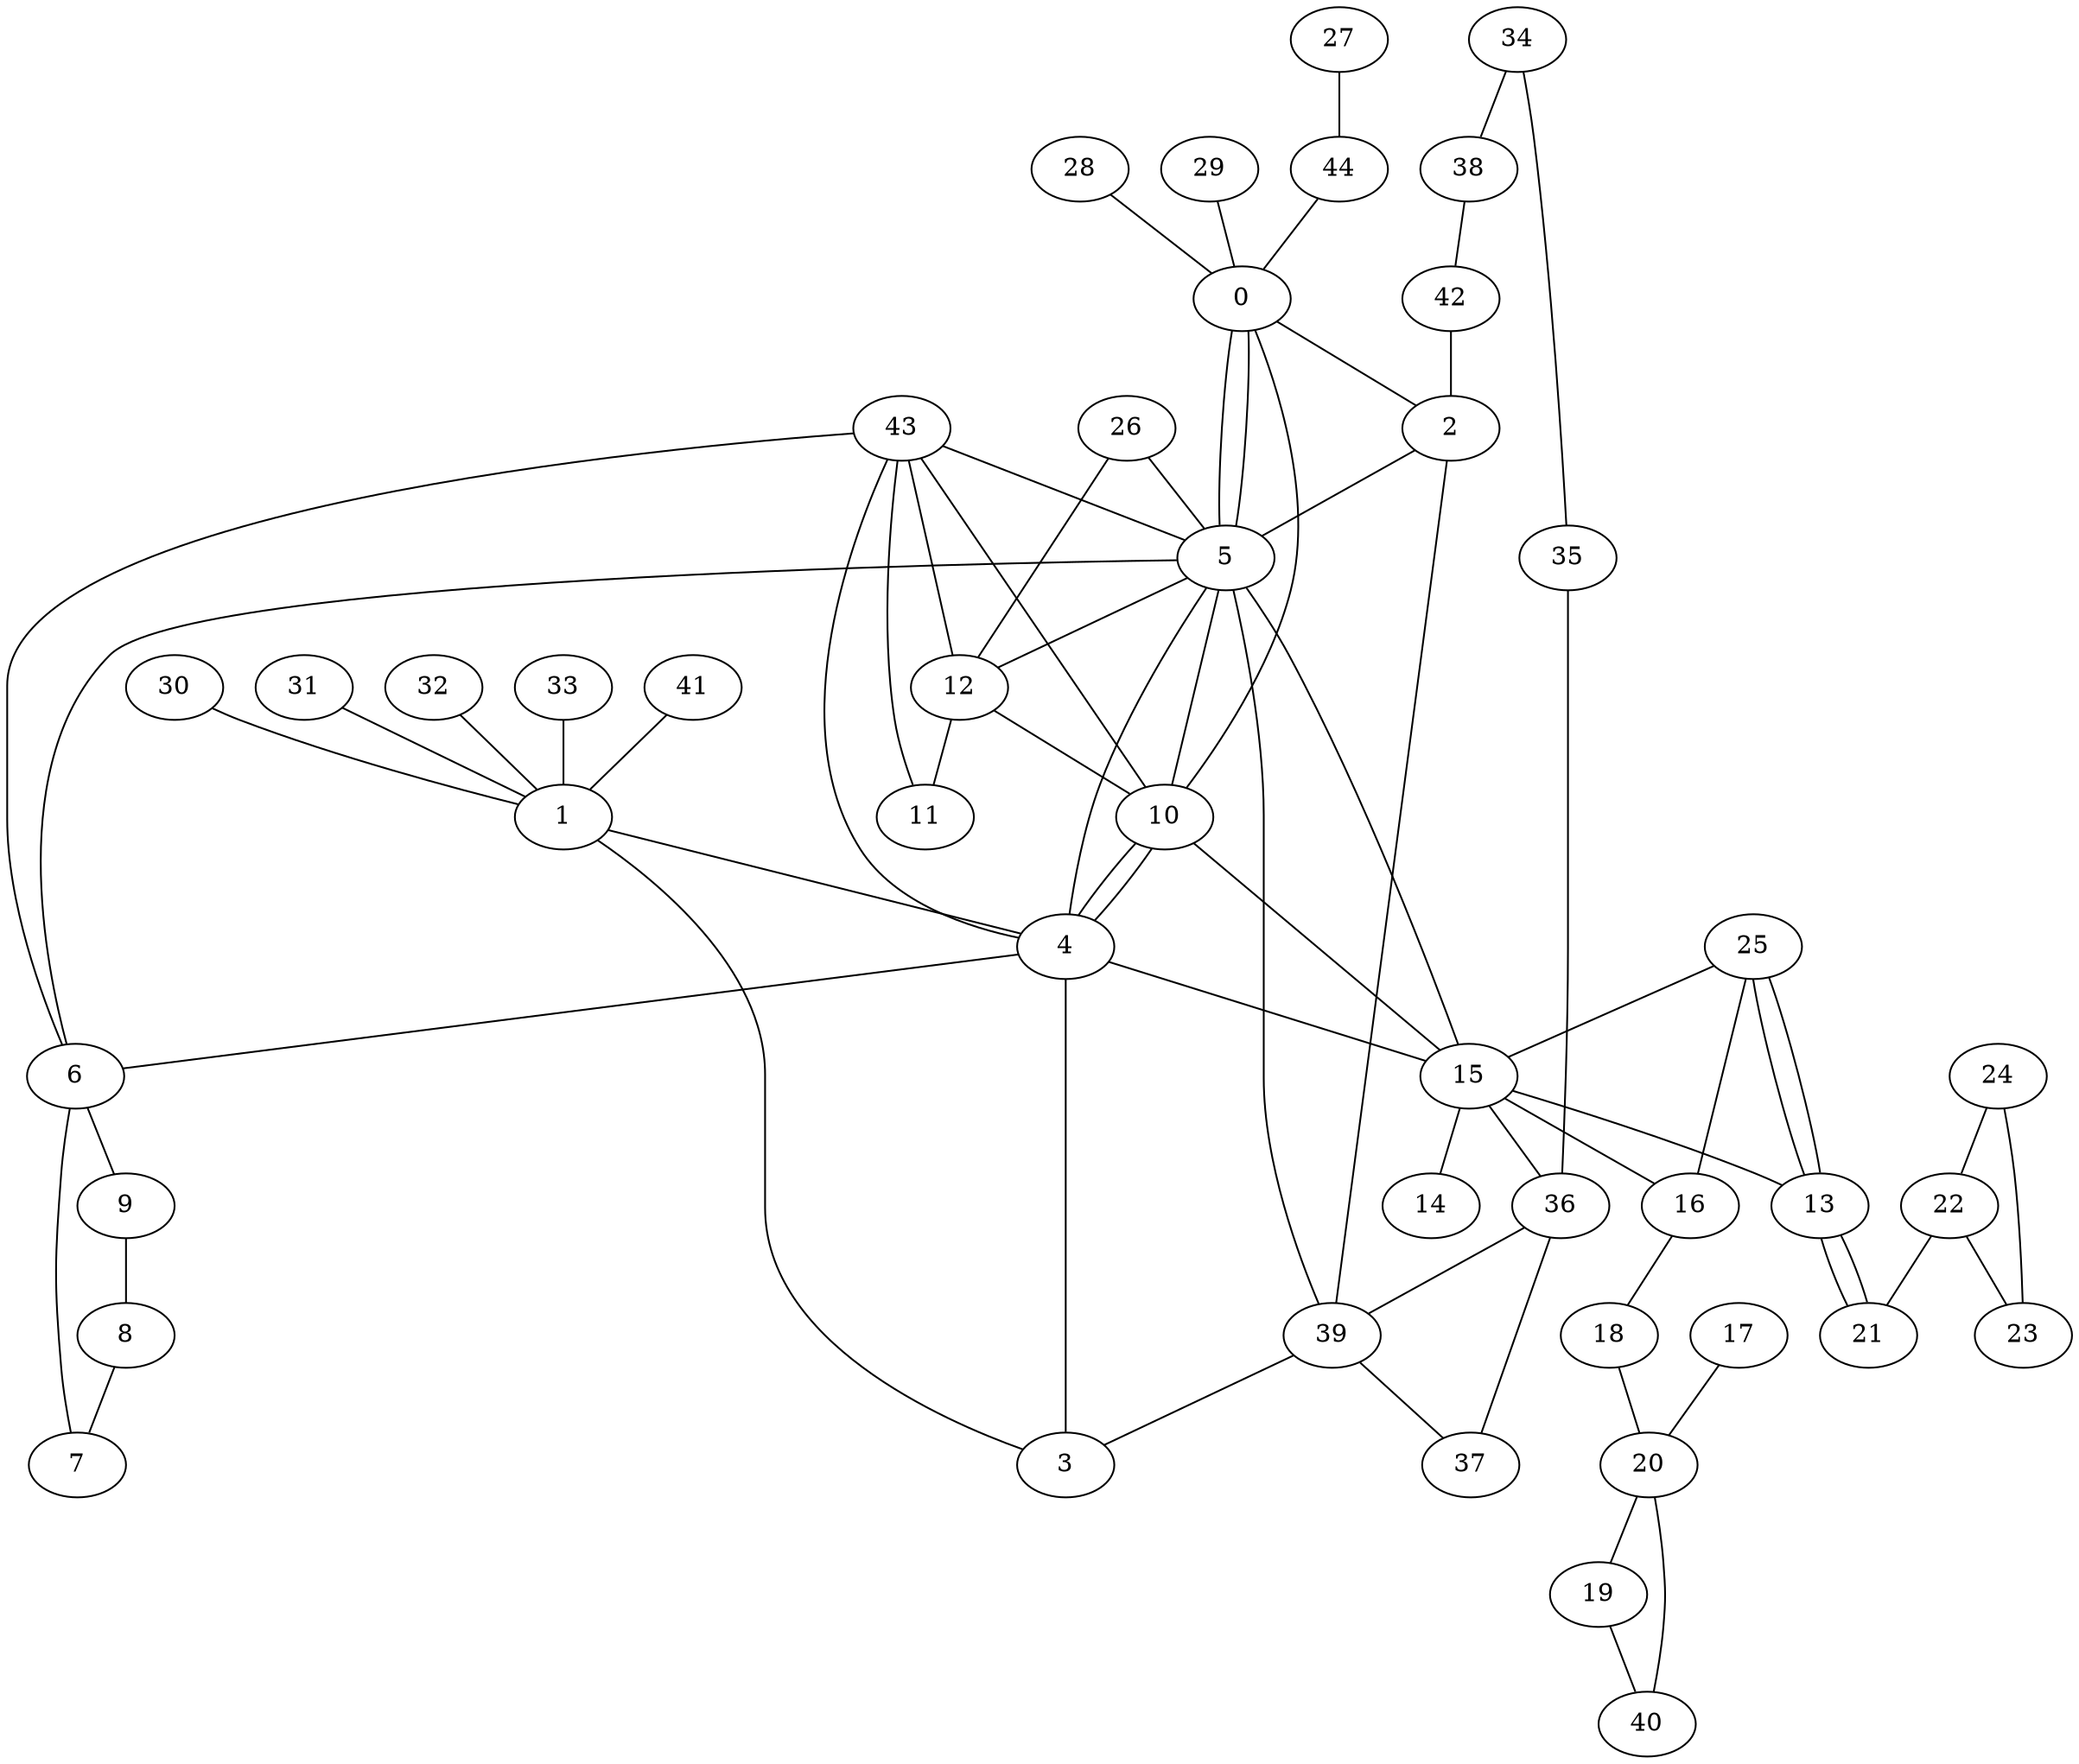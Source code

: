 graph G {
0;
1;
2;
3;
4;
5;
6;
7;
8;
9;
10;
11;
12;
13;
14;
15;
16;
17;
18;
19;
20;
21;
22;
23;
24;
25;
26;
27;
28;
29;
30;
31;
32;
33;
34;
35;
36;
37;
38;
39;
40;
41;
42;
43;
44;
0--2 ;
1--3 ;
2--5 ;
3--4 ;
5--6 ;
4--6 ;
6--9 ;
9--8 ;
8--7 ;
7--6 ;
4--5 ;
5--12 ;
12--11 ;
12--10 ;
5--10 ;
10--15 ;
15--16 ;
15--14 ;
15--13 ;
16--18 ;
18--20 ;
17--20 ;
20--19 ;
13--21 ;
22--23 ;
24--22 ;
27--44 ;
28--0 ;
29--0 ;
31--1 ;
32--1 ;
33--1 ;
30--1 ;
22--21 ;
25--15 ;
24--23 ;
10--4 ;
25--13 ;
25--13 ;
21--13 ;
0--10 ;
34--35 ;
35--36 ;
36--37 ;
34--38 ;
38--42 ;
2--39 ;
39--3 ;
39--5 ;
39--37 ;
19--40 ;
40--20 ;
41--1 ;
42--2 ;
36--39 ;
15--36 ;
4--10 ;
25--16 ;
4--15 ;
5--15 ;
1--4 ;
0--5 ;
26--12 ;
26--5 ;
0--5 ;
43--12 ;
43--11 ;
43--10 ;
43--5 ;
43--6 ;
43--4 ;
44--0 ;
}
